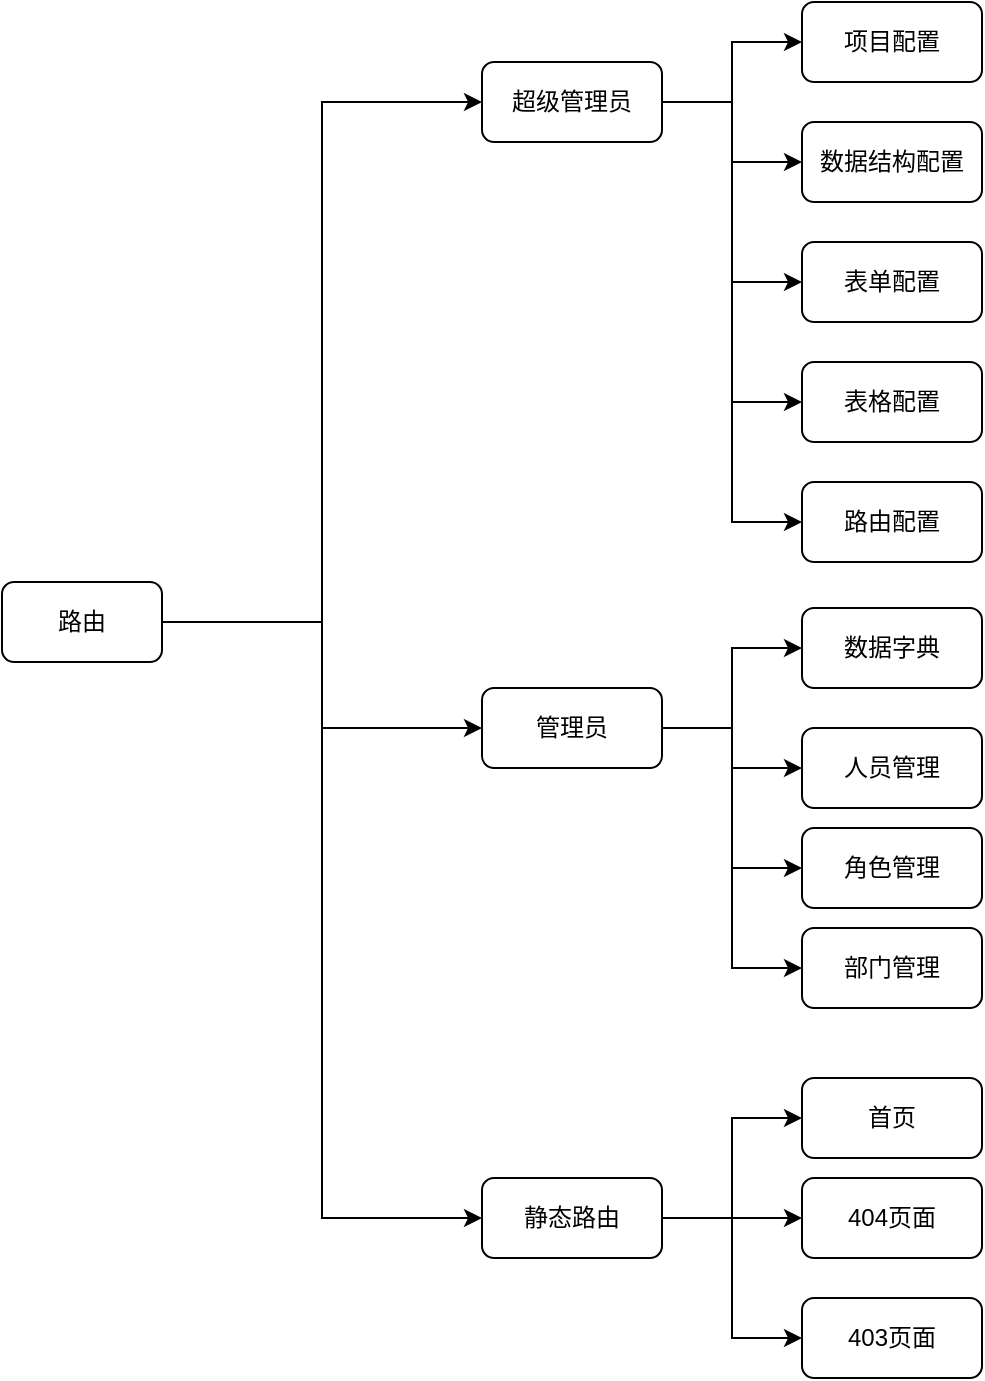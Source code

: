 <mxfile version="24.8.6">
  <diagram name="第 1 页" id="pKzGTHDg8UDbKIEJaJYG">
    <mxGraphModel dx="795" dy="415" grid="1" gridSize="10" guides="1" tooltips="1" connect="1" arrows="1" fold="1" page="1" pageScale="1" pageWidth="827" pageHeight="1169" math="0" shadow="0">
      <root>
        <mxCell id="0" />
        <mxCell id="1" parent="0" />
        <mxCell id="SCojw-LGbxNJPtTOS9fR-3" style="edgeStyle=orthogonalEdgeStyle;rounded=0;orthogonalLoop=1;jettySize=auto;html=1;entryX=0;entryY=0.5;entryDx=0;entryDy=0;" edge="1" parent="1" source="SCojw-LGbxNJPtTOS9fR-1" target="SCojw-LGbxNJPtTOS9fR-2">
          <mxGeometry relative="1" as="geometry" />
        </mxCell>
        <mxCell id="SCojw-LGbxNJPtTOS9fR-15" style="edgeStyle=orthogonalEdgeStyle;rounded=0;orthogonalLoop=1;jettySize=auto;html=1;entryX=0;entryY=0.5;entryDx=0;entryDy=0;" edge="1" parent="1" source="SCojw-LGbxNJPtTOS9fR-1" target="SCojw-LGbxNJPtTOS9fR-14">
          <mxGeometry relative="1" as="geometry" />
        </mxCell>
        <mxCell id="SCojw-LGbxNJPtTOS9fR-27" style="edgeStyle=orthogonalEdgeStyle;rounded=0;orthogonalLoop=1;jettySize=auto;html=1;entryX=0;entryY=0.5;entryDx=0;entryDy=0;" edge="1" parent="1" source="SCojw-LGbxNJPtTOS9fR-1" target="SCojw-LGbxNJPtTOS9fR-26">
          <mxGeometry relative="1" as="geometry" />
        </mxCell>
        <mxCell id="SCojw-LGbxNJPtTOS9fR-1" value="路由" style="rounded=1;whiteSpace=wrap;html=1;" vertex="1" parent="1">
          <mxGeometry x="50" y="310" width="80" height="40" as="geometry" />
        </mxCell>
        <mxCell id="SCojw-LGbxNJPtTOS9fR-5" style="edgeStyle=orthogonalEdgeStyle;rounded=0;orthogonalLoop=1;jettySize=auto;html=1;entryX=0;entryY=0.5;entryDx=0;entryDy=0;" edge="1" parent="1" source="SCojw-LGbxNJPtTOS9fR-2" target="SCojw-LGbxNJPtTOS9fR-4">
          <mxGeometry relative="1" as="geometry" />
        </mxCell>
        <mxCell id="SCojw-LGbxNJPtTOS9fR-7" style="edgeStyle=orthogonalEdgeStyle;rounded=0;orthogonalLoop=1;jettySize=auto;html=1;" edge="1" parent="1" source="SCojw-LGbxNJPtTOS9fR-2" target="SCojw-LGbxNJPtTOS9fR-6">
          <mxGeometry relative="1" as="geometry" />
        </mxCell>
        <mxCell id="SCojw-LGbxNJPtTOS9fR-9" style="edgeStyle=orthogonalEdgeStyle;rounded=0;orthogonalLoop=1;jettySize=auto;html=1;entryX=0;entryY=0.5;entryDx=0;entryDy=0;" edge="1" parent="1" source="SCojw-LGbxNJPtTOS9fR-2" target="SCojw-LGbxNJPtTOS9fR-8">
          <mxGeometry relative="1" as="geometry" />
        </mxCell>
        <mxCell id="SCojw-LGbxNJPtTOS9fR-11" style="edgeStyle=orthogonalEdgeStyle;rounded=0;orthogonalLoop=1;jettySize=auto;html=1;entryX=0;entryY=0.5;entryDx=0;entryDy=0;" edge="1" parent="1" source="SCojw-LGbxNJPtTOS9fR-2" target="SCojw-LGbxNJPtTOS9fR-10">
          <mxGeometry relative="1" as="geometry" />
        </mxCell>
        <mxCell id="SCojw-LGbxNJPtTOS9fR-13" style="edgeStyle=orthogonalEdgeStyle;rounded=0;orthogonalLoop=1;jettySize=auto;html=1;entryX=0;entryY=0.5;entryDx=0;entryDy=0;" edge="1" parent="1" source="SCojw-LGbxNJPtTOS9fR-2" target="SCojw-LGbxNJPtTOS9fR-12">
          <mxGeometry relative="1" as="geometry" />
        </mxCell>
        <mxCell id="SCojw-LGbxNJPtTOS9fR-2" value="超级管理员" style="rounded=1;whiteSpace=wrap;html=1;" vertex="1" parent="1">
          <mxGeometry x="290" y="50" width="90" height="40" as="geometry" />
        </mxCell>
        <mxCell id="SCojw-LGbxNJPtTOS9fR-4" value="项目配置" style="rounded=1;whiteSpace=wrap;html=1;" vertex="1" parent="1">
          <mxGeometry x="450" y="20" width="90" height="40" as="geometry" />
        </mxCell>
        <mxCell id="SCojw-LGbxNJPtTOS9fR-6" value="数据结构配置" style="rounded=1;whiteSpace=wrap;html=1;" vertex="1" parent="1">
          <mxGeometry x="450" y="80" width="90" height="40" as="geometry" />
        </mxCell>
        <mxCell id="SCojw-LGbxNJPtTOS9fR-8" value="表单配置" style="rounded=1;whiteSpace=wrap;html=1;" vertex="1" parent="1">
          <mxGeometry x="450" y="140" width="90" height="40" as="geometry" />
        </mxCell>
        <mxCell id="SCojw-LGbxNJPtTOS9fR-10" value="表格配置" style="rounded=1;whiteSpace=wrap;html=1;" vertex="1" parent="1">
          <mxGeometry x="450" y="200" width="90" height="40" as="geometry" />
        </mxCell>
        <mxCell id="SCojw-LGbxNJPtTOS9fR-12" value="路由配置" style="rounded=1;whiteSpace=wrap;html=1;" vertex="1" parent="1">
          <mxGeometry x="450" y="260" width="90" height="40" as="geometry" />
        </mxCell>
        <mxCell id="SCojw-LGbxNJPtTOS9fR-21" style="edgeStyle=orthogonalEdgeStyle;rounded=0;orthogonalLoop=1;jettySize=auto;html=1;" edge="1" parent="1" source="SCojw-LGbxNJPtTOS9fR-14" target="SCojw-LGbxNJPtTOS9fR-20">
          <mxGeometry relative="1" as="geometry" />
        </mxCell>
        <mxCell id="SCojw-LGbxNJPtTOS9fR-24" style="edgeStyle=orthogonalEdgeStyle;rounded=0;orthogonalLoop=1;jettySize=auto;html=1;entryX=0;entryY=0.5;entryDx=0;entryDy=0;" edge="1" parent="1" source="SCojw-LGbxNJPtTOS9fR-14" target="SCojw-LGbxNJPtTOS9fR-22">
          <mxGeometry relative="1" as="geometry" />
        </mxCell>
        <mxCell id="SCojw-LGbxNJPtTOS9fR-25" style="edgeStyle=orthogonalEdgeStyle;rounded=0;orthogonalLoop=1;jettySize=auto;html=1;entryX=0;entryY=0.5;entryDx=0;entryDy=0;" edge="1" parent="1" source="SCojw-LGbxNJPtTOS9fR-14" target="SCojw-LGbxNJPtTOS9fR-23">
          <mxGeometry relative="1" as="geometry" />
        </mxCell>
        <mxCell id="SCojw-LGbxNJPtTOS9fR-29" style="edgeStyle=orthogonalEdgeStyle;rounded=0;orthogonalLoop=1;jettySize=auto;html=1;entryX=0;entryY=0.5;entryDx=0;entryDy=0;" edge="1" parent="1" source="SCojw-LGbxNJPtTOS9fR-14" target="SCojw-LGbxNJPtTOS9fR-18">
          <mxGeometry relative="1" as="geometry" />
        </mxCell>
        <mxCell id="SCojw-LGbxNJPtTOS9fR-14" value="管理员" style="rounded=1;whiteSpace=wrap;html=1;" vertex="1" parent="1">
          <mxGeometry x="290" y="363" width="90" height="40" as="geometry" />
        </mxCell>
        <mxCell id="SCojw-LGbxNJPtTOS9fR-18" value="数据字典" style="rounded=1;whiteSpace=wrap;html=1;" vertex="1" parent="1">
          <mxGeometry x="450" y="323" width="90" height="40" as="geometry" />
        </mxCell>
        <mxCell id="SCojw-LGbxNJPtTOS9fR-20" value="人员管理" style="rounded=1;whiteSpace=wrap;html=1;" vertex="1" parent="1">
          <mxGeometry x="450" y="383" width="90" height="40" as="geometry" />
        </mxCell>
        <mxCell id="SCojw-LGbxNJPtTOS9fR-22" value="角色管理" style="rounded=1;whiteSpace=wrap;html=1;" vertex="1" parent="1">
          <mxGeometry x="450" y="433" width="90" height="40" as="geometry" />
        </mxCell>
        <mxCell id="SCojw-LGbxNJPtTOS9fR-23" value="部门管理" style="rounded=1;whiteSpace=wrap;html=1;" vertex="1" parent="1">
          <mxGeometry x="450" y="483" width="90" height="40" as="geometry" />
        </mxCell>
        <mxCell id="SCojw-LGbxNJPtTOS9fR-32" style="edgeStyle=orthogonalEdgeStyle;rounded=0;orthogonalLoop=1;jettySize=auto;html=1;entryX=0;entryY=0.5;entryDx=0;entryDy=0;" edge="1" parent="1" source="SCojw-LGbxNJPtTOS9fR-26" target="SCojw-LGbxNJPtTOS9fR-28">
          <mxGeometry relative="1" as="geometry" />
        </mxCell>
        <mxCell id="SCojw-LGbxNJPtTOS9fR-33" style="edgeStyle=orthogonalEdgeStyle;rounded=0;orthogonalLoop=1;jettySize=auto;html=1;" edge="1" parent="1" source="SCojw-LGbxNJPtTOS9fR-26" target="SCojw-LGbxNJPtTOS9fR-30">
          <mxGeometry relative="1" as="geometry" />
        </mxCell>
        <mxCell id="SCojw-LGbxNJPtTOS9fR-34" style="edgeStyle=orthogonalEdgeStyle;rounded=0;orthogonalLoop=1;jettySize=auto;html=1;entryX=0;entryY=0.5;entryDx=0;entryDy=0;" edge="1" parent="1" source="SCojw-LGbxNJPtTOS9fR-26" target="SCojw-LGbxNJPtTOS9fR-31">
          <mxGeometry relative="1" as="geometry" />
        </mxCell>
        <mxCell id="SCojw-LGbxNJPtTOS9fR-26" value="静态路由" style="rounded=1;whiteSpace=wrap;html=1;" vertex="1" parent="1">
          <mxGeometry x="290" y="608" width="90" height="40" as="geometry" />
        </mxCell>
        <mxCell id="SCojw-LGbxNJPtTOS9fR-28" value="首页" style="rounded=1;whiteSpace=wrap;html=1;" vertex="1" parent="1">
          <mxGeometry x="450" y="558" width="90" height="40" as="geometry" />
        </mxCell>
        <mxCell id="SCojw-LGbxNJPtTOS9fR-30" value="404页面" style="rounded=1;whiteSpace=wrap;html=1;" vertex="1" parent="1">
          <mxGeometry x="450" y="608" width="90" height="40" as="geometry" />
        </mxCell>
        <mxCell id="SCojw-LGbxNJPtTOS9fR-31" value="403页面" style="rounded=1;whiteSpace=wrap;html=1;" vertex="1" parent="1">
          <mxGeometry x="450" y="668" width="90" height="40" as="geometry" />
        </mxCell>
      </root>
    </mxGraphModel>
  </diagram>
</mxfile>
